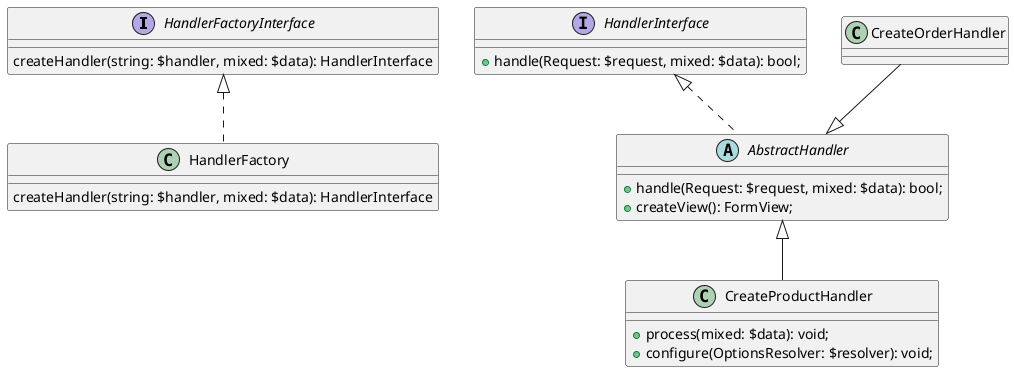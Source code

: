 @startuml

interface HandlerFactoryInterface {
	{method} createHandler(string: $handler, mixed: $data): HandlerInterface
}

class HandlerFactory {
	{method} createHandler(string: $handler, mixed: $data): HandlerInterface
}

class HandlerFactory implements HandlerFactoryInterface
interface HandlerInterface{
	+ handle(Request: $request, mixed: $data): bool;
}

class AbstractHandler {
	+ handle(Request: $request, mixed: $data): bool;
	+ createView(): FormView;
}

class CreateProductHandler {
	 + process(mixed: $data): void;
	 + configure(OptionsResolver: $resolver): void;
}

abstract class AbstractHandler implements HandlerInterface
class CreateProductHandler extends AbstractHandler
CreateOrderHandler --|> AbstractHandler

@enduml